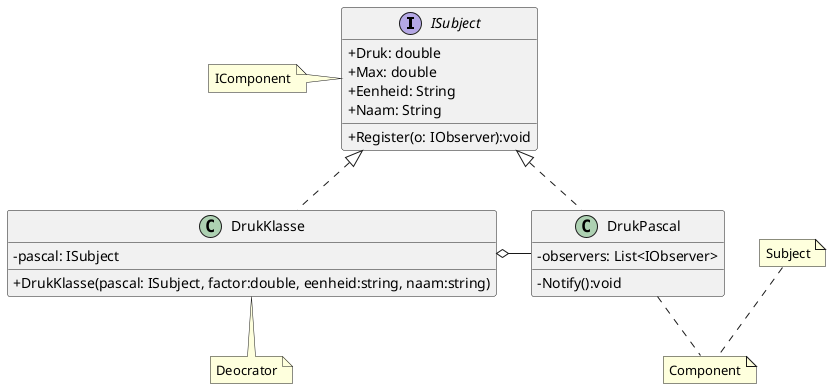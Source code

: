 @startuml DrukmeterDecorator
skinparam ClassAttributeIconSize 0

Interface ISubject{
    +Druk: double
    +Max: double
    +Eenheid: String
    +Naam: String
    +Register(o: IObserver):void
}
note left: IComponent

class DrukKlasse{
    -pascal: ISubject
    +DrukKlasse(pascal: ISubject, factor:double, eenheid:string, naam:string)
}
note bottom: Deocrator

class DrukPascal{
    -observers: List<IObserver>
    -Notify():void
}
note bottom: Component
note top: Subject

ISubject <|.. DrukPascal
ISubject <|.. DrukKlasse
DrukKlasse o-right- DrukPascal

@enduml